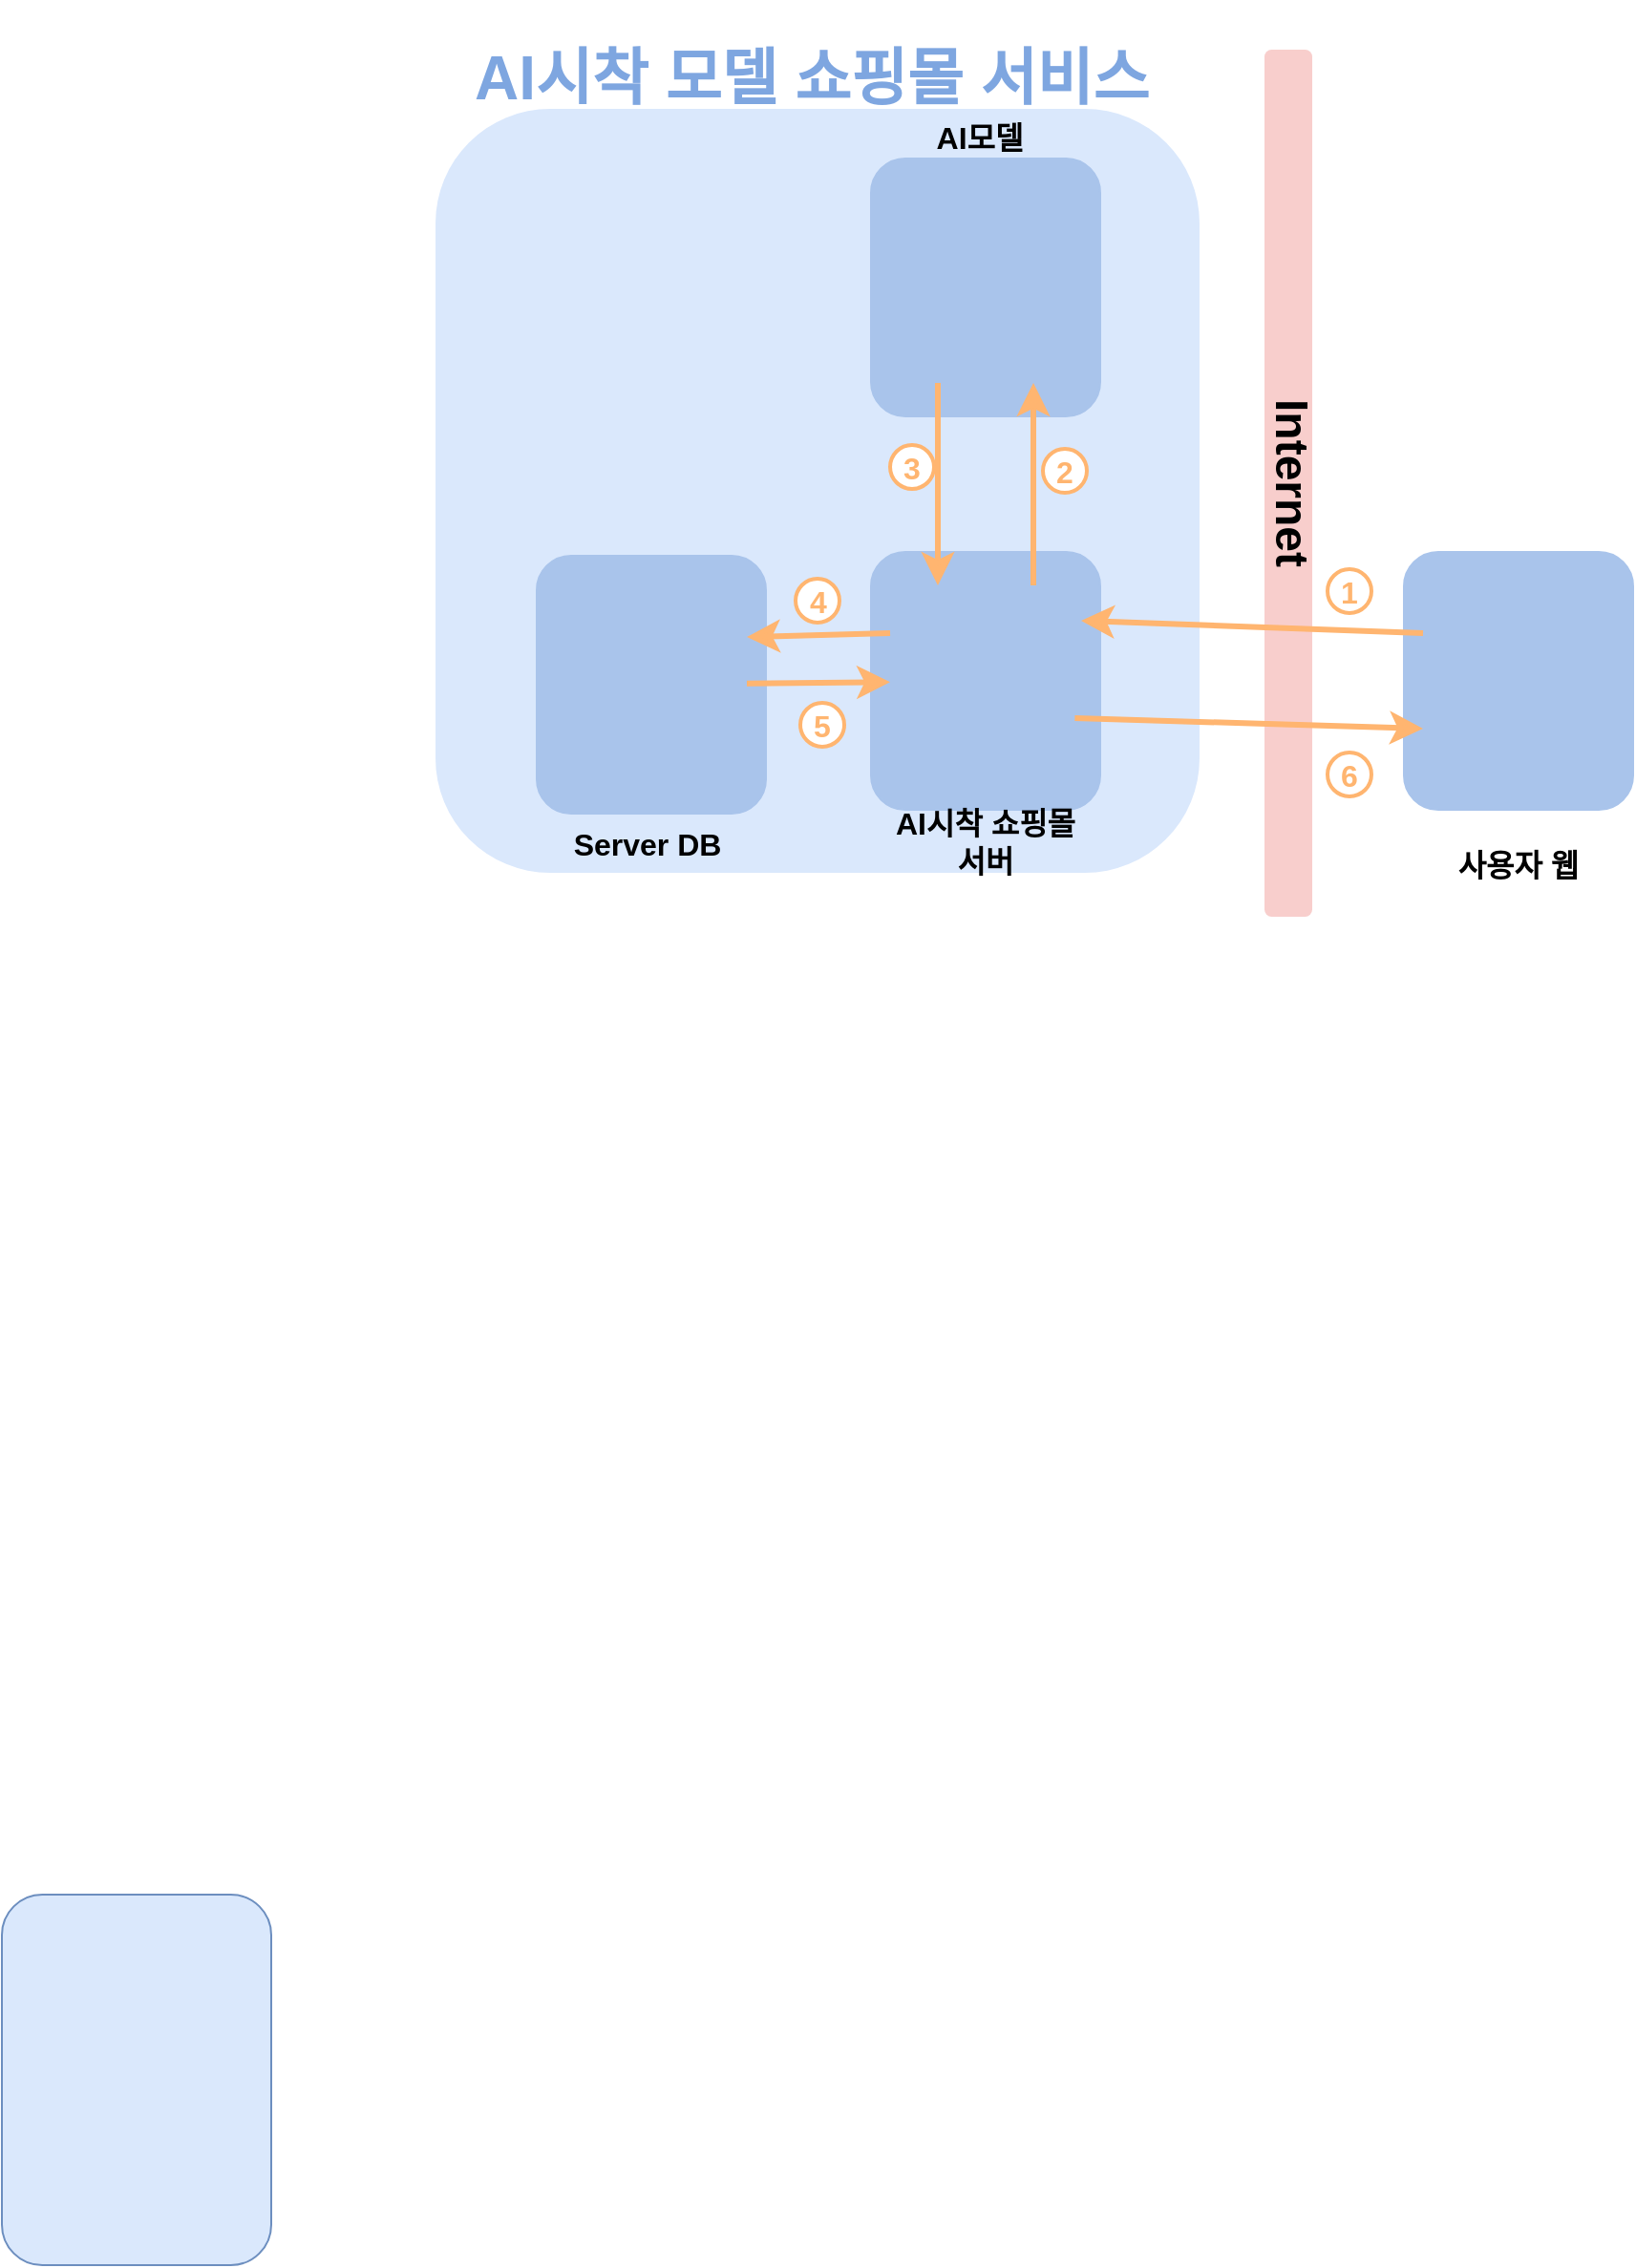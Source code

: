 <mxfile version="25.0.3">
  <diagram name="페이지-1" id="O1NFOSIugZ80IWQsbV5E">
    <mxGraphModel dx="2523" dy="2017" grid="0" gridSize="10" guides="1" tooltips="1" connect="1" arrows="1" fold="1" page="0" pageScale="1" pageWidth="1169" pageHeight="827" math="0" shadow="0">
      <root>
        <mxCell id="0" />
        <mxCell id="1" parent="0" />
        <mxCell id="Svjt8g3QnGKWeSfRpnHp-34" value="" style="rounded=1;whiteSpace=wrap;html=1;fillColor=#A9C4EB;strokeColor=#A9C4EB;" vertex="1" parent="1">
          <mxGeometry x="-280" y="-678" width="120" height="135" as="geometry" />
        </mxCell>
        <mxCell id="Svjt8g3QnGKWeSfRpnHp-33" value="" style="rounded=1;whiteSpace=wrap;html=1;fillColor=#dae8fc;strokeColor=none;" vertex="1" parent="1">
          <mxGeometry x="-787" y="-910" width="400" height="400" as="geometry" />
        </mxCell>
        <mxCell id="Svjt8g3QnGKWeSfRpnHp-21" value="" style="rounded=1;whiteSpace=wrap;html=1;fillColor=#A9C4EB;strokeColor=#A9C4EB;" vertex="1" parent="1">
          <mxGeometry x="-559" y="-678" width="120" height="135" as="geometry" />
        </mxCell>
        <mxCell id="Svjt8g3QnGKWeSfRpnHp-22" value="" style="rounded=1;whiteSpace=wrap;html=1;fillColor=#A9C4EB;strokeColor=#A9C4EB;" vertex="1" parent="1">
          <mxGeometry x="-559" y="-884" width="120" height="135" as="geometry" />
        </mxCell>
        <mxCell id="Svjt8g3QnGKWeSfRpnHp-20" value="" style="rounded=1;whiteSpace=wrap;html=1;fillColor=#A9C4EB;strokeColor=#A9C4EB;" vertex="1" parent="1">
          <mxGeometry x="-734" y="-676" width="120" height="135" as="geometry" />
        </mxCell>
        <mxCell id="Svjt8g3QnGKWeSfRpnHp-1" value="" style="rounded=1;whiteSpace=wrap;html=1;fillColor=#dae8fc;strokeColor=#6c8ebf;" vertex="1" parent="1">
          <mxGeometry x="-1014" y="25" width="141" height="194" as="geometry" />
        </mxCell>
        <mxCell id="Svjt8g3QnGKWeSfRpnHp-16" value="" style="shape=image;verticalLabelPosition=bottom;labelBackgroundColor=default;verticalAlign=top;aspect=fixed;imageAspect=0;image=https://cdn-icons-png.flaticon.com/512/274/274439.png;" vertex="1" parent="1">
          <mxGeometry x="-724" y="-658.5" width="100" height="100" as="geometry" />
        </mxCell>
        <mxCell id="Svjt8g3QnGKWeSfRpnHp-17" value="" style="shape=image;verticalLabelPosition=bottom;labelBackgroundColor=default;verticalAlign=top;aspect=fixed;imageAspect=0;image=https://cdn-icons-png.flaticon.com/512/916/916837.png;" vertex="1" parent="1">
          <mxGeometry x="-549" y="-660.5" width="100" height="100" as="geometry" />
        </mxCell>
        <mxCell id="Svjt8g3QnGKWeSfRpnHp-18" value="" style="shape=image;verticalLabelPosition=bottom;labelBackgroundColor=default;verticalAlign=top;aspect=fixed;imageAspect=0;image=https://cdn-icons-png.flaticon.com/512/977/977597.png;" vertex="1" parent="1">
          <mxGeometry x="-270" y="-660.5" width="100" height="100" as="geometry" />
        </mxCell>
        <mxCell id="Svjt8g3QnGKWeSfRpnHp-32" value="" style="shape=image;verticalLabelPosition=bottom;labelBackgroundColor=default;verticalAlign=top;aspect=fixed;imageAspect=0;image=https://cdn-icons-png.flaticon.com/512/653/653780.png;" vertex="1" parent="1">
          <mxGeometry x="-549" y="-866.5" width="100" height="100" as="geometry" />
        </mxCell>
        <mxCell id="Svjt8g3QnGKWeSfRpnHp-36" value="&lt;h1&gt;Internet&lt;/h1&gt;" style="rounded=1;whiteSpace=wrap;html=1;textDirection=vertical-rl;strokeColor=none;fillColor=#F8CECC;" vertex="1" parent="1">
          <mxGeometry x="-353" y="-941" width="25" height="454" as="geometry" />
        </mxCell>
        <mxCell id="Svjt8g3QnGKWeSfRpnHp-39" value="" style="endArrow=classic;html=1;rounded=0;fontSize=12;startSize=8;endSize=8;curved=1;exitX=0;exitY=0.25;exitDx=0;exitDy=0;entryX=1;entryY=0.185;entryDx=0;entryDy=0;strokeWidth=3;fillColor=#f8cecc;strokeColor=#FFB570;entryPerimeter=0;" edge="1" parent="1" source="Svjt8g3QnGKWeSfRpnHp-18" target="Svjt8g3QnGKWeSfRpnHp-17">
          <mxGeometry width="50" height="50" relative="1" as="geometry">
            <mxPoint x="-224" y="-583" as="sourcePoint" />
            <mxPoint x="-417" y="-628" as="targetPoint" />
          </mxGeometry>
        </mxCell>
        <mxCell id="Svjt8g3QnGKWeSfRpnHp-40" value="" style="endArrow=classic;html=1;rounded=0;fontSize=12;startSize=8;endSize=8;curved=1;strokeWidth=3;fillColor=#f8cecc;strokeColor=#FFB570;entryX=0.75;entryY=1;entryDx=0;entryDy=0;exitX=0.75;exitY=0;exitDx=0;exitDy=0;" edge="1" parent="1" source="Svjt8g3QnGKWeSfRpnHp-17" target="Svjt8g3QnGKWeSfRpnHp-32">
          <mxGeometry width="50" height="50" relative="1" as="geometry">
            <mxPoint x="-263" y="-704" as="sourcePoint" />
            <mxPoint x="-299" y="-881" as="targetPoint" />
          </mxGeometry>
        </mxCell>
        <mxCell id="Svjt8g3QnGKWeSfRpnHp-41" value="" style="endArrow=classic;html=1;rounded=0;fontSize=12;startSize=8;endSize=8;curved=1;strokeWidth=3;fillColor=#f8cecc;strokeColor=#FFB570;entryX=0.25;entryY=0;entryDx=0;entryDy=0;exitX=0.25;exitY=1;exitDx=0;exitDy=0;" edge="1" parent="1" source="Svjt8g3QnGKWeSfRpnHp-32" target="Svjt8g3QnGKWeSfRpnHp-17">
          <mxGeometry width="50" height="50" relative="1" as="geometry">
            <mxPoint x="-434" y="-683" as="sourcePoint" />
            <mxPoint x="-434" y="-727" as="targetPoint" />
          </mxGeometry>
        </mxCell>
        <mxCell id="Svjt8g3QnGKWeSfRpnHp-42" value="" style="endArrow=classic;html=1;rounded=0;fontSize=12;startSize=8;endSize=8;curved=1;strokeWidth=3;fillColor=#f8cecc;strokeColor=#FFB570;entryX=0;entryY=0.75;entryDx=0;entryDy=0;exitX=0.967;exitY=0.695;exitDx=0;exitDy=0;exitPerimeter=0;" edge="1" parent="1" source="Svjt8g3QnGKWeSfRpnHp-17" target="Svjt8g3QnGKWeSfRpnHp-18">
          <mxGeometry width="50" height="50" relative="1" as="geometry">
            <mxPoint x="-147" y="-546" as="sourcePoint" />
            <mxPoint x="-423" y="-502" as="targetPoint" />
          </mxGeometry>
        </mxCell>
        <mxCell id="Svjt8g3QnGKWeSfRpnHp-44" value="" style="endArrow=classic;html=1;rounded=0;fontSize=12;startSize=8;endSize=8;curved=1;strokeWidth=3;fillColor=#f8cecc;strokeColor=#FFB570;entryX=1;entryY=0.25;entryDx=0;entryDy=0;exitX=0;exitY=0.25;exitDx=0;exitDy=0;" edge="1" parent="1" source="Svjt8g3QnGKWeSfRpnHp-17" target="Svjt8g3QnGKWeSfRpnHp-16">
          <mxGeometry width="50" height="50" relative="1" as="geometry">
            <mxPoint x="-529" y="-502" as="sourcePoint" />
            <mxPoint x="-529" y="-458" as="targetPoint" />
          </mxGeometry>
        </mxCell>
        <mxCell id="Svjt8g3QnGKWeSfRpnHp-46" value="" style="endArrow=classic;html=1;rounded=0;fontSize=12;startSize=8;endSize=8;curved=1;strokeWidth=3;fillColor=#f8cecc;strokeColor=#FFB570;" edge="1" parent="1" source="Svjt8g3QnGKWeSfRpnHp-16" target="Svjt8g3QnGKWeSfRpnHp-17">
          <mxGeometry width="50" height="50" relative="1" as="geometry">
            <mxPoint x="-509" y="-658" as="sourcePoint" />
            <mxPoint x="-546" y="-658" as="targetPoint" />
          </mxGeometry>
        </mxCell>
        <mxCell id="Svjt8g3QnGKWeSfRpnHp-48" value="&lt;font style=&quot;font-size: 16px;&quot; color=&quot;#ffb570&quot;&gt;&lt;b style=&quot;&quot;&gt;1&lt;/b&gt;&lt;/font&gt;" style="ellipse;whiteSpace=wrap;html=1;aspect=fixed;strokeColor=#FFB570;strokeWidth=2;fillColor=none;" vertex="1" parent="1">
          <mxGeometry x="-320" y="-669" width="23" height="23" as="geometry" />
        </mxCell>
        <mxCell id="Svjt8g3QnGKWeSfRpnHp-51" value="&lt;font style=&quot;font-size: 16px;&quot; color=&quot;#ffb570&quot;&gt;&lt;b style=&quot;&quot;&gt;2&lt;/b&gt;&lt;/font&gt;" style="ellipse;whiteSpace=wrap;html=1;aspect=fixed;strokeColor=#FFB570;strokeWidth=2;fillColor=default;" vertex="1" parent="1">
          <mxGeometry x="-469" y="-732" width="23" height="23" as="geometry" />
        </mxCell>
        <mxCell id="Svjt8g3QnGKWeSfRpnHp-52" value="&lt;font style=&quot;font-size: 16px;&quot; color=&quot;#ffb570&quot;&gt;&lt;b style=&quot;&quot;&gt;3&lt;/b&gt;&lt;/font&gt;" style="ellipse;whiteSpace=wrap;html=1;aspect=fixed;strokeColor=#FFB570;strokeWidth=2;fillColor=default;" vertex="1" parent="1">
          <mxGeometry x="-549" y="-734" width="23" height="23" as="geometry" />
        </mxCell>
        <mxCell id="Svjt8g3QnGKWeSfRpnHp-53" value="&lt;font style=&quot;font-size: 16px;&quot; color=&quot;#ffb570&quot;&gt;&lt;b style=&quot;&quot;&gt;4&lt;/b&gt;&lt;/font&gt;" style="ellipse;whiteSpace=wrap;html=1;aspect=fixed;strokeColor=#FFB570;strokeWidth=2;fillColor=default;" vertex="1" parent="1">
          <mxGeometry x="-598.5" y="-664" width="23" height="23" as="geometry" />
        </mxCell>
        <mxCell id="Svjt8g3QnGKWeSfRpnHp-54" value="&lt;font style=&quot;font-size: 16px;&quot; color=&quot;#ffb570&quot;&gt;&lt;b style=&quot;&quot;&gt;5&lt;/b&gt;&lt;/font&gt;" style="ellipse;whiteSpace=wrap;html=1;aspect=fixed;strokeColor=#FFB570;strokeWidth=2;fillColor=default;" vertex="1" parent="1">
          <mxGeometry x="-596" y="-599" width="23" height="23" as="geometry" />
        </mxCell>
        <mxCell id="Svjt8g3QnGKWeSfRpnHp-55" value="&lt;font style=&quot;font-size: 16px;&quot; color=&quot;#ffb570&quot;&gt;&lt;b style=&quot;&quot;&gt;6&lt;/b&gt;&lt;/font&gt;" style="ellipse;whiteSpace=wrap;html=1;aspect=fixed;strokeColor=#FFB570;strokeWidth=2;fillColor=none;" vertex="1" parent="1">
          <mxGeometry x="-320" y="-573" width="23" height="23" as="geometry" />
        </mxCell>
        <mxCell id="Svjt8g3QnGKWeSfRpnHp-56" value="&lt;b&gt;사용자 웹&lt;/b&gt;" style="text;html=1;align=center;verticalAlign=middle;whiteSpace=wrap;rounded=0;fontSize=16;" vertex="1" parent="1">
          <mxGeometry x="-268" y="-529.5" width="96" height="30" as="geometry" />
        </mxCell>
        <mxCell id="Svjt8g3QnGKWeSfRpnHp-61" value="&lt;b&gt;Server DB&lt;/b&gt;&lt;span style=&quot;color: rgba(0, 0, 0, 0); font-family: monospace; font-size: 0px; text-align: start; text-wrap-mode: nowrap;&quot;&gt;%3CmxGraphModel%3E%3Croot%3E%3CmxCell%20id%3D%220%22%2F%3E%3CmxCell%20id%3D%221%22%20parent%3D%220%22%2F%3E%3CmxCell%20id%3D%222%22%20value%3D%22%26lt%3Bb%26gt%3B%EC%82%AC%EC%9A%A9%EC%9E%90%20%EC%9B%B9%26lt%3B%2Fb%26gt%3B%22%20style%3D%22text%3Bhtml%3D1%3Balign%3Dcenter%3BverticalAlign%3Dmiddle%3BwhiteSpace%3Dwrap%3Brounded%3D0%3BfontSize%3D16%3B%22%20vertex%3D%221%22%20parent%3D%221%22%3E%3CmxGeometry%20x%3D%22-268%22%20y%3D%22-529.5%22%20width%3D%2296%22%20height%3D%2230%22%20as%3D%22geometry%22%2F%3E%3C%2FmxCell%3E%3C%2Froot%3E%3C%2FmxGraphModel%3E&lt;/span&gt;" style="text;html=1;align=center;verticalAlign=middle;whiteSpace=wrap;rounded=0;fontSize=16;" vertex="1" parent="1">
          <mxGeometry x="-724" y="-540" width="96" height="30" as="geometry" />
        </mxCell>
        <mxCell id="Svjt8g3QnGKWeSfRpnHp-62" value="&lt;b&gt;AI시착 쇼핑몰&lt;br&gt;서버&lt;/b&gt;" style="text;html=1;align=center;verticalAlign=middle;whiteSpace=wrap;rounded=0;fontSize=16;" vertex="1" parent="1">
          <mxGeometry x="-556" y="-541" width="114" height="30" as="geometry" />
        </mxCell>
        <mxCell id="Svjt8g3QnGKWeSfRpnHp-63" value="&lt;b&gt;AI모델&lt;/b&gt;" style="text;html=1;align=center;verticalAlign=middle;whiteSpace=wrap;rounded=0;fontSize=16;" vertex="1" parent="1">
          <mxGeometry x="-559" y="-910" width="114" height="30" as="geometry" />
        </mxCell>
        <mxCell id="Svjt8g3QnGKWeSfRpnHp-67" value="&lt;h1&gt;&lt;b&gt;&lt;font color=&quot;#7ea6e0&quot;&gt;AI시착 모델 쇼핑몰 서비스&lt;/font&gt;&lt;/b&gt;&lt;/h1&gt;" style="text;html=1;align=center;verticalAlign=middle;whiteSpace=wrap;rounded=0;fontSize=16;" vertex="1" parent="1">
          <mxGeometry x="-789" y="-941" width="398" height="30" as="geometry" />
        </mxCell>
      </root>
    </mxGraphModel>
  </diagram>
</mxfile>

